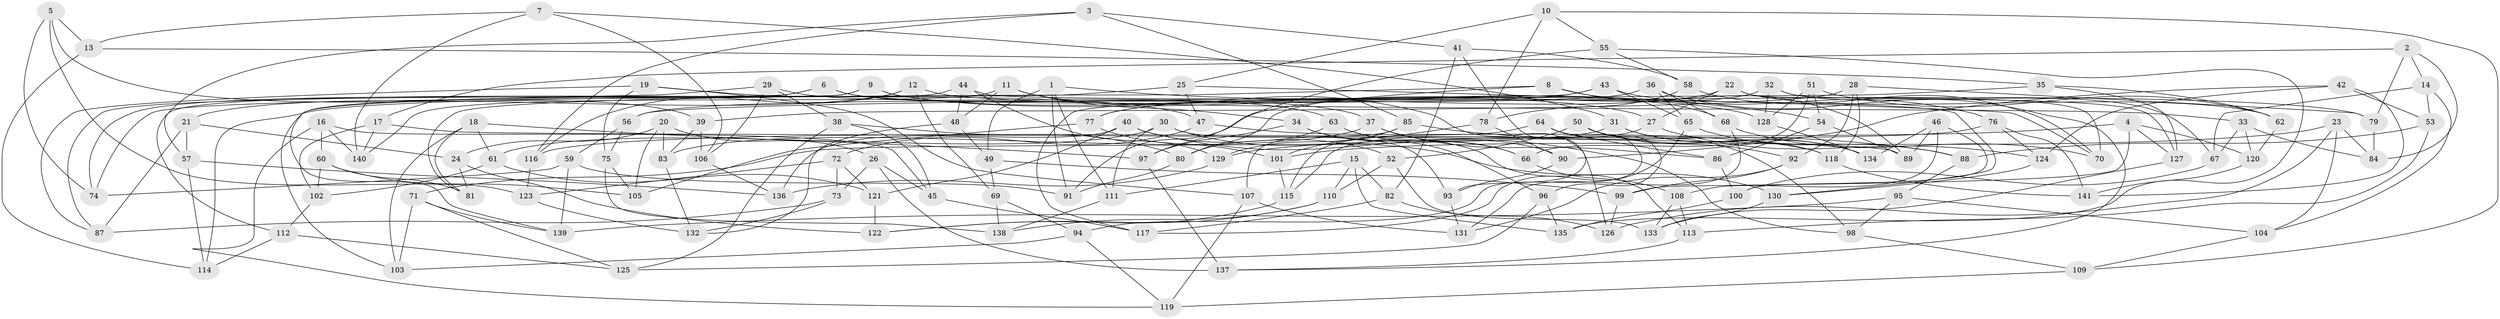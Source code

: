// coarse degree distribution, {6: 0.5730337078651685, 3: 0.011235955056179775, 4: 0.4044943820224719, 5: 0.011235955056179775}
// Generated by graph-tools (version 1.1) at 2025/52/02/27/25 19:52:32]
// undirected, 141 vertices, 282 edges
graph export_dot {
graph [start="1"]
  node [color=gray90,style=filled];
  1;
  2;
  3;
  4;
  5;
  6;
  7;
  8;
  9;
  10;
  11;
  12;
  13;
  14;
  15;
  16;
  17;
  18;
  19;
  20;
  21;
  22;
  23;
  24;
  25;
  26;
  27;
  28;
  29;
  30;
  31;
  32;
  33;
  34;
  35;
  36;
  37;
  38;
  39;
  40;
  41;
  42;
  43;
  44;
  45;
  46;
  47;
  48;
  49;
  50;
  51;
  52;
  53;
  54;
  55;
  56;
  57;
  58;
  59;
  60;
  61;
  62;
  63;
  64;
  65;
  66;
  67;
  68;
  69;
  70;
  71;
  72;
  73;
  74;
  75;
  76;
  77;
  78;
  79;
  80;
  81;
  82;
  83;
  84;
  85;
  86;
  87;
  88;
  89;
  90;
  91;
  92;
  93;
  94;
  95;
  96;
  97;
  98;
  99;
  100;
  101;
  102;
  103;
  104;
  105;
  106;
  107;
  108;
  109;
  110;
  111;
  112;
  113;
  114;
  115;
  116;
  117;
  118;
  119;
  120;
  121;
  122;
  123;
  124;
  125;
  126;
  127;
  128;
  129;
  130;
  131;
  132;
  133;
  134;
  135;
  136;
  137;
  138;
  139;
  140;
  141;
  1 -- 91;
  1 -- 49;
  1 -- 111;
  1 -- 54;
  2 -- 14;
  2 -- 17;
  2 -- 84;
  2 -- 79;
  3 -- 41;
  3 -- 116;
  3 -- 85;
  3 -- 57;
  4 -- 120;
  4 -- 99;
  4 -- 127;
  4 -- 129;
  5 -- 123;
  5 -- 13;
  5 -- 74;
  5 -- 39;
  6 -- 74;
  6 -- 87;
  6 -- 79;
  6 -- 37;
  7 -- 31;
  7 -- 13;
  7 -- 106;
  7 -- 140;
  8 -- 81;
  8 -- 91;
  8 -- 68;
  8 -- 89;
  9 -- 128;
  9 -- 27;
  9 -- 112;
  9 -- 74;
  10 -- 78;
  10 -- 109;
  10 -- 55;
  10 -- 25;
  11 -- 140;
  11 -- 34;
  11 -- 48;
  11 -- 126;
  12 -- 33;
  12 -- 69;
  12 -- 21;
  12 -- 116;
  13 -- 35;
  13 -- 114;
  14 -- 104;
  14 -- 67;
  14 -- 53;
  15 -- 110;
  15 -- 135;
  15 -- 111;
  15 -- 82;
  16 -- 119;
  16 -- 140;
  16 -- 60;
  16 -- 45;
  17 -- 140;
  17 -- 102;
  17 -- 89;
  18 -- 61;
  18 -- 97;
  18 -- 103;
  18 -- 81;
  19 -- 87;
  19 -- 107;
  19 -- 47;
  19 -- 75;
  20 -- 105;
  20 -- 24;
  20 -- 26;
  20 -- 83;
  21 -- 57;
  21 -- 87;
  21 -- 24;
  22 -- 27;
  22 -- 62;
  22 -- 70;
  22 -- 77;
  23 -- 101;
  23 -- 84;
  23 -- 126;
  23 -- 104;
  24 -- 81;
  24 -- 122;
  25 -- 114;
  25 -- 47;
  25 -- 70;
  26 -- 45;
  26 -- 73;
  26 -- 137;
  27 -- 124;
  27 -- 115;
  28 -- 39;
  28 -- 118;
  28 -- 79;
  28 -- 92;
  29 -- 139;
  29 -- 38;
  29 -- 63;
  29 -- 106;
  30 -- 93;
  30 -- 111;
  30 -- 61;
  30 -- 130;
  31 -- 134;
  31 -- 118;
  31 -- 71;
  32 -- 128;
  32 -- 127;
  32 -- 67;
  32 -- 80;
  33 -- 120;
  33 -- 67;
  33 -- 84;
  34 -- 97;
  34 -- 113;
  34 -- 96;
  35 -- 56;
  35 -- 127;
  35 -- 62;
  36 -- 137;
  36 -- 65;
  36 -- 68;
  36 -- 56;
  37 -- 66;
  37 -- 86;
  37 -- 83;
  38 -- 80;
  38 -- 45;
  38 -- 125;
  39 -- 83;
  39 -- 106;
  40 -- 52;
  40 -- 98;
  40 -- 136;
  40 -- 121;
  41 -- 82;
  41 -- 93;
  41 -- 58;
  42 -- 53;
  42 -- 141;
  42 -- 90;
  42 -- 124;
  43 -- 76;
  43 -- 77;
  43 -- 117;
  43 -- 65;
  44 -- 48;
  44 -- 130;
  44 -- 103;
  44 -- 129;
  45 -- 117;
  46 -- 134;
  46 -- 108;
  46 -- 100;
  46 -- 89;
  47 -- 118;
  47 -- 72;
  48 -- 49;
  48 -- 132;
  49 -- 99;
  49 -- 69;
  50 -- 92;
  50 -- 134;
  50 -- 96;
  50 -- 52;
  51 -- 62;
  51 -- 128;
  51 -- 54;
  51 -- 66;
  52 -- 110;
  52 -- 133;
  53 -- 113;
  53 -- 88;
  54 -- 86;
  54 -- 89;
  55 -- 58;
  55 -- 97;
  55 -- 135;
  56 -- 59;
  56 -- 75;
  57 -- 114;
  57 -- 136;
  58 -- 78;
  58 -- 70;
  59 -- 139;
  59 -- 74;
  59 -- 91;
  60 -- 102;
  60 -- 81;
  60 -- 105;
  61 -- 121;
  61 -- 102;
  62 -- 120;
  63 -- 90;
  63 -- 66;
  63 -- 80;
  64 -- 115;
  64 -- 94;
  64 -- 98;
  64 -- 86;
  65 -- 88;
  65 -- 117;
  66 -- 108;
  67 -- 100;
  68 -- 131;
  68 -- 70;
  69 -- 94;
  69 -- 138;
  71 -- 125;
  71 -- 103;
  71 -- 139;
  72 -- 121;
  72 -- 123;
  72 -- 73;
  73 -- 132;
  73 -- 87;
  75 -- 138;
  75 -- 105;
  76 -- 141;
  76 -- 124;
  76 -- 116;
  77 -- 101;
  77 -- 105;
  78 -- 90;
  78 -- 101;
  79 -- 84;
  80 -- 91;
  82 -- 126;
  82 -- 117;
  83 -- 132;
  85 -- 129;
  85 -- 107;
  85 -- 88;
  86 -- 100;
  88 -- 95;
  90 -- 93;
  92 -- 99;
  92 -- 131;
  93 -- 131;
  94 -- 103;
  94 -- 119;
  95 -- 139;
  95 -- 104;
  95 -- 98;
  96 -- 135;
  96 -- 125;
  97 -- 137;
  98 -- 109;
  99 -- 126;
  100 -- 135;
  101 -- 115;
  102 -- 112;
  104 -- 109;
  106 -- 136;
  107 -- 131;
  107 -- 119;
  108 -- 133;
  108 -- 113;
  109 -- 119;
  110 -- 138;
  110 -- 122;
  111 -- 138;
  112 -- 114;
  112 -- 125;
  113 -- 137;
  115 -- 122;
  116 -- 123;
  118 -- 141;
  120 -- 141;
  121 -- 122;
  123 -- 132;
  124 -- 130;
  127 -- 133;
  128 -- 134;
  129 -- 136;
  130 -- 133;
}
